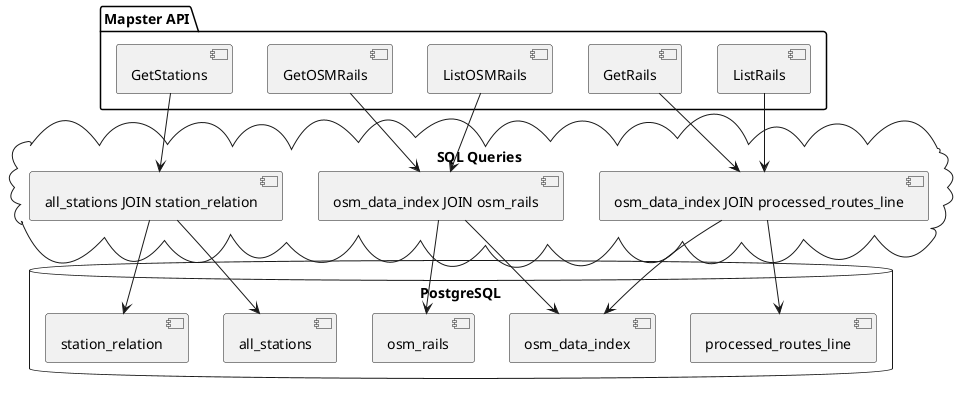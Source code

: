 @startuml

database "PostgreSQL" {
    [all_stations]
    [station_relation]
    [osm_data_index]
    [processed_routes_line]
    [osm_rails]
}

package "Mapster API" {
    [ListRails]
    [ListOSMRails]
    [GetRails]
    [GetOSMRails]
    [GetStations]
}

cloud "SQL Queries" {
  [osm_data_index JOIN processed_routes_line]
  [osm_data_index JOIN osm_rails]
  [all_stations JOIN station_relation]
}

[osm_data_index JOIN processed_routes_line] --> [osm_data_index]
[osm_data_index JOIN processed_routes_line] --> [processed_routes_line]
[osm_data_index JOIN osm_rails] --> [osm_data_index]
[osm_data_index JOIN osm_rails] --> [osm_rails]
[all_stations JOIN station_relation] --> [all_stations]
[all_stations JOIN station_relation] --> [station_relation]

[ListRails] --> [osm_data_index JOIN processed_routes_line]
[ListOSMRails] --> [osm_data_index JOIN osm_rails]
[GetRails] --> [osm_data_index JOIN processed_routes_line]
[GetOSMRails] --> [osm_data_index JOIN osm_rails]
[GetStations] --> [all_stations JOIN station_relation]

@enduml